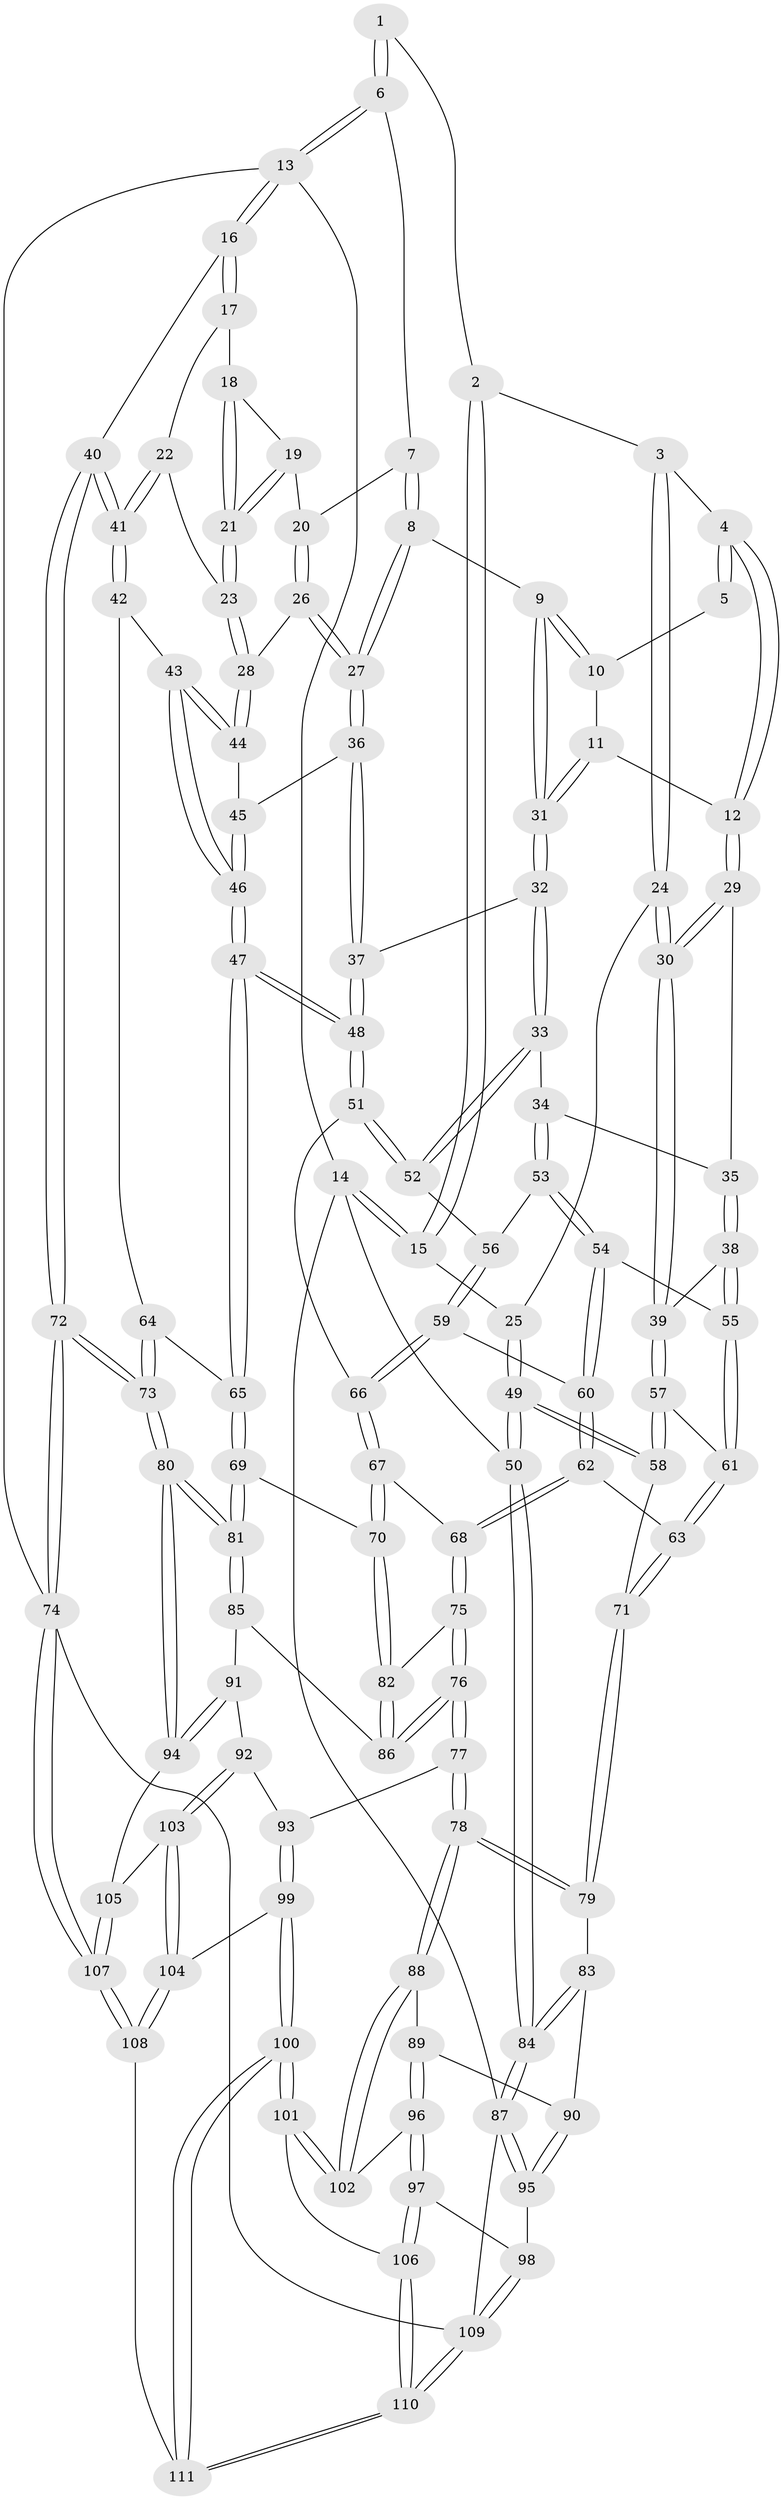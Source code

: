 // coarse degree distribution, {3: 0.11940298507462686, 4: 0.3880597014925373, 5: 0.43283582089552236, 7: 0.014925373134328358, 6: 0.04477611940298507}
// Generated by graph-tools (version 1.1) at 2025/42/03/06/25 10:42:33]
// undirected, 111 vertices, 274 edges
graph export_dot {
graph [start="1"]
  node [color=gray90,style=filled];
  1 [pos="+0.4767088529365671+0"];
  2 [pos="+0.24168970451780933+0"];
  3 [pos="+0.3108241442255288+0.008344690195494687"];
  4 [pos="+0.3985503260467286+0.06510298091500584"];
  5 [pos="+0.46795498918680534+0"];
  6 [pos="+0.6929956154011601+0"];
  7 [pos="+0.6929272853618238+0"];
  8 [pos="+0.5973136816209098+0.05678255088975269"];
  9 [pos="+0.537832049448748+0.08791618644650072"];
  10 [pos="+0.47018200228945006+0"];
  11 [pos="+0.45425110535999114+0.10128559058520542"];
  12 [pos="+0.41703958900701726+0.09245490257223493"];
  13 [pos="+1+0"];
  14 [pos="+0+0"];
  15 [pos="+0+0"];
  16 [pos="+1+0"];
  17 [pos="+0.9660582052035193+0"];
  18 [pos="+0.9525324586359397+0.000844704688004373"];
  19 [pos="+0.8864796443500231+0.03388755327559671"];
  20 [pos="+0.761371593836547+0.0078130231297119"];
  21 [pos="+0.8524795265178039+0.11627160906587374"];
  22 [pos="+0.8940256713488158+0.13325842992713696"];
  23 [pos="+0.8431502284083598+0.13582258789983748"];
  24 [pos="+0.24516085305716673+0.17969606487266954"];
  25 [pos="+0.142491019957764+0.14036104970159002"];
  26 [pos="+0.7717119190997378+0.05794072466618129"];
  27 [pos="+0.6666707452986096+0.1594836346989536"];
  28 [pos="+0.8356910824371369+0.13809862970549305"];
  29 [pos="+0.3969812768756979+0.12073354951337356"];
  30 [pos="+0.2813557246333098+0.23277447408123997"];
  31 [pos="+0.5059823007010448+0.12231646255457401"];
  32 [pos="+0.5090207840906108+0.18463838126111673"];
  33 [pos="+0.5012381468284665+0.20079659484651458"];
  34 [pos="+0.49623226739648085+0.20299802849909795"];
  35 [pos="+0.4200696589156062+0.16573934615209102"];
  36 [pos="+0.6670919193609941+0.16921135624168016"];
  37 [pos="+0.6453237942154687+0.19625366859419027"];
  38 [pos="+0.288019104637684+0.2513036947771367"];
  39 [pos="+0.28705632862402697+0.2504138309858325"];
  40 [pos="+1+0.23523082192053116"];
  41 [pos="+1+0.2360948328595208"];
  42 [pos="+0.9243552846315026+0.3066798462005827"];
  43 [pos="+0.8412443796404746+0.25179951675000783"];
  44 [pos="+0.8200854425011157+0.18395498666949528"];
  45 [pos="+0.7341548103638541+0.19622875878746782"];
  46 [pos="+0.7220976141340756+0.33463213620610754"];
  47 [pos="+0.6667634795927222+0.40353607756260657"];
  48 [pos="+0.6350713808816147+0.3615482375135579"];
  49 [pos="+0+0.37794662396889533"];
  50 [pos="+0+0.3824805730091277"];
  51 [pos="+0.5728851393843741+0.32962667454294575"];
  52 [pos="+0.5668756313506671+0.32530763375609967"];
  53 [pos="+0.38358925911334335+0.2691747794999939"];
  54 [pos="+0.32890150762415865+0.2754080326154493"];
  55 [pos="+0.3054017939054+0.2686951851578027"];
  56 [pos="+0.47202211553221235+0.32820009083932006"];
  57 [pos="+0.1121385004550207+0.35321605634477393"];
  58 [pos="+0+0.3928032736057501"];
  59 [pos="+0.44560006794690477+0.4061804905247428"];
  60 [pos="+0.39407914861023574+0.38088991306122183"];
  61 [pos="+0.27265370207112927+0.4362389712515972"];
  62 [pos="+0.34046105892770406+0.4861085231575543"];
  63 [pos="+0.27444852071300685+0.459960259056641"];
  64 [pos="+0.8632509108408464+0.42229234730489756"];
  65 [pos="+0.6709022880768423+0.42516796977349863"];
  66 [pos="+0.4483725258814946+0.410017415954809"];
  67 [pos="+0.4546738426875398+0.4269131126184749"];
  68 [pos="+0.3847449391589392+0.5252460565636136"];
  69 [pos="+0.6490224681587639+0.48402086265500566"];
  70 [pos="+0.6404336117798237+0.49358113055421704"];
  71 [pos="+0.19237104133462876+0.5236741602549208"];
  72 [pos="+1+0.7232061710545072"];
  73 [pos="+1+0.6905110669410713"];
  74 [pos="+1+1"];
  75 [pos="+0.40082564960131845+0.5659622505692733"];
  76 [pos="+0.38018869739123495+0.6516371802336323"];
  77 [pos="+0.34942805010100464+0.7027932743983301"];
  78 [pos="+0.3202147237252504+0.7179313230765176"];
  79 [pos="+0.199483080993186+0.618693667235182"];
  80 [pos="+1+0.6928139782467915"];
  81 [pos="+0.9297282056573748+0.6534332236659331"];
  82 [pos="+0.6387953641769528+0.4969022559847917"];
  83 [pos="+0.08374778967223961+0.6583844981061718"];
  84 [pos="+0+0.5929775371280203"];
  85 [pos="+0.6302384704171835+0.6426021959677183"];
  86 [pos="+0.6274128797732735+0.6307551438878429"];
  87 [pos="+0+0.744285170466691"];
  88 [pos="+0.31467841659598456+0.7322864966471487"];
  89 [pos="+0.11475119120316023+0.7785231481697117"];
  90 [pos="+0.11337843220531948+0.7777483441469748"];
  91 [pos="+0.6322448108019909+0.6959991019403611"];
  92 [pos="+0.6110572484692596+0.7649925861698607"];
  93 [pos="+0.494154474001464+0.7666030332761801"];
  94 [pos="+0.9177397817971361+0.7352209558651904"];
  95 [pos="+0+0.8197350610916712"];
  96 [pos="+0.14117484078643272+0.8642104321130444"];
  97 [pos="+0.12783996233273479+0.9029086043561801"];
  98 [pos="+0.07276142330405538+0.8969301531478133"];
  99 [pos="+0.46025817858444384+0.9199514256602843"];
  100 [pos="+0.36098904523988573+0.9841423977763563"];
  101 [pos="+0.32066267371476276+0.8544613530986926"];
  102 [pos="+0.309567685800498+0.7882181351873709"];
  103 [pos="+0.6259704012470947+0.7992065379376116"];
  104 [pos="+0.5926034001045634+0.9017382769811274"];
  105 [pos="+0.7609719490685258+0.846738851379604"];
  106 [pos="+0.13581151671450062+0.9153244524148828"];
  107 [pos="+0.7920014068689669+1"];
  108 [pos="+0.709735766998937+1"];
  109 [pos="+0+1"];
  110 [pos="+0.2433420235318631+1"];
  111 [pos="+0.3256187004703297+1"];
  1 -- 2;
  1 -- 6;
  1 -- 6;
  2 -- 3;
  2 -- 15;
  2 -- 15;
  3 -- 4;
  3 -- 24;
  3 -- 24;
  4 -- 5;
  4 -- 5;
  4 -- 12;
  4 -- 12;
  5 -- 10;
  6 -- 7;
  6 -- 13;
  6 -- 13;
  7 -- 8;
  7 -- 8;
  7 -- 20;
  8 -- 9;
  8 -- 27;
  8 -- 27;
  9 -- 10;
  9 -- 10;
  9 -- 31;
  9 -- 31;
  10 -- 11;
  11 -- 12;
  11 -- 31;
  11 -- 31;
  12 -- 29;
  12 -- 29;
  13 -- 14;
  13 -- 16;
  13 -- 16;
  13 -- 74;
  14 -- 15;
  14 -- 15;
  14 -- 50;
  14 -- 87;
  15 -- 25;
  16 -- 17;
  16 -- 17;
  16 -- 40;
  17 -- 18;
  17 -- 22;
  18 -- 19;
  18 -- 21;
  18 -- 21;
  19 -- 20;
  19 -- 21;
  19 -- 21;
  20 -- 26;
  20 -- 26;
  21 -- 23;
  21 -- 23;
  22 -- 23;
  22 -- 41;
  22 -- 41;
  23 -- 28;
  23 -- 28;
  24 -- 25;
  24 -- 30;
  24 -- 30;
  25 -- 49;
  25 -- 49;
  26 -- 27;
  26 -- 27;
  26 -- 28;
  27 -- 36;
  27 -- 36;
  28 -- 44;
  28 -- 44;
  29 -- 30;
  29 -- 30;
  29 -- 35;
  30 -- 39;
  30 -- 39;
  31 -- 32;
  31 -- 32;
  32 -- 33;
  32 -- 33;
  32 -- 37;
  33 -- 34;
  33 -- 52;
  33 -- 52;
  34 -- 35;
  34 -- 53;
  34 -- 53;
  35 -- 38;
  35 -- 38;
  36 -- 37;
  36 -- 37;
  36 -- 45;
  37 -- 48;
  37 -- 48;
  38 -- 39;
  38 -- 55;
  38 -- 55;
  39 -- 57;
  39 -- 57;
  40 -- 41;
  40 -- 41;
  40 -- 72;
  40 -- 72;
  41 -- 42;
  41 -- 42;
  42 -- 43;
  42 -- 64;
  43 -- 44;
  43 -- 44;
  43 -- 46;
  43 -- 46;
  44 -- 45;
  45 -- 46;
  45 -- 46;
  46 -- 47;
  46 -- 47;
  47 -- 48;
  47 -- 48;
  47 -- 65;
  47 -- 65;
  48 -- 51;
  48 -- 51;
  49 -- 50;
  49 -- 50;
  49 -- 58;
  49 -- 58;
  50 -- 84;
  50 -- 84;
  51 -- 52;
  51 -- 52;
  51 -- 66;
  52 -- 56;
  53 -- 54;
  53 -- 54;
  53 -- 56;
  54 -- 55;
  54 -- 60;
  54 -- 60;
  55 -- 61;
  55 -- 61;
  56 -- 59;
  56 -- 59;
  57 -- 58;
  57 -- 58;
  57 -- 61;
  58 -- 71;
  59 -- 60;
  59 -- 66;
  59 -- 66;
  60 -- 62;
  60 -- 62;
  61 -- 63;
  61 -- 63;
  62 -- 63;
  62 -- 68;
  62 -- 68;
  63 -- 71;
  63 -- 71;
  64 -- 65;
  64 -- 73;
  64 -- 73;
  65 -- 69;
  65 -- 69;
  66 -- 67;
  66 -- 67;
  67 -- 68;
  67 -- 70;
  67 -- 70;
  68 -- 75;
  68 -- 75;
  69 -- 70;
  69 -- 81;
  69 -- 81;
  70 -- 82;
  70 -- 82;
  71 -- 79;
  71 -- 79;
  72 -- 73;
  72 -- 73;
  72 -- 74;
  72 -- 74;
  73 -- 80;
  73 -- 80;
  74 -- 107;
  74 -- 107;
  74 -- 109;
  75 -- 76;
  75 -- 76;
  75 -- 82;
  76 -- 77;
  76 -- 77;
  76 -- 86;
  76 -- 86;
  77 -- 78;
  77 -- 78;
  77 -- 93;
  78 -- 79;
  78 -- 79;
  78 -- 88;
  78 -- 88;
  79 -- 83;
  80 -- 81;
  80 -- 81;
  80 -- 94;
  80 -- 94;
  81 -- 85;
  81 -- 85;
  82 -- 86;
  82 -- 86;
  83 -- 84;
  83 -- 84;
  83 -- 90;
  84 -- 87;
  84 -- 87;
  85 -- 86;
  85 -- 91;
  87 -- 95;
  87 -- 95;
  87 -- 109;
  88 -- 89;
  88 -- 102;
  88 -- 102;
  89 -- 90;
  89 -- 96;
  89 -- 96;
  90 -- 95;
  90 -- 95;
  91 -- 92;
  91 -- 94;
  91 -- 94;
  92 -- 93;
  92 -- 103;
  92 -- 103;
  93 -- 99;
  93 -- 99;
  94 -- 105;
  95 -- 98;
  96 -- 97;
  96 -- 97;
  96 -- 102;
  97 -- 98;
  97 -- 106;
  97 -- 106;
  98 -- 109;
  98 -- 109;
  99 -- 100;
  99 -- 100;
  99 -- 104;
  100 -- 101;
  100 -- 101;
  100 -- 111;
  100 -- 111;
  101 -- 102;
  101 -- 102;
  101 -- 106;
  103 -- 104;
  103 -- 104;
  103 -- 105;
  104 -- 108;
  104 -- 108;
  105 -- 107;
  105 -- 107;
  106 -- 110;
  106 -- 110;
  107 -- 108;
  107 -- 108;
  108 -- 111;
  109 -- 110;
  109 -- 110;
  110 -- 111;
  110 -- 111;
}
